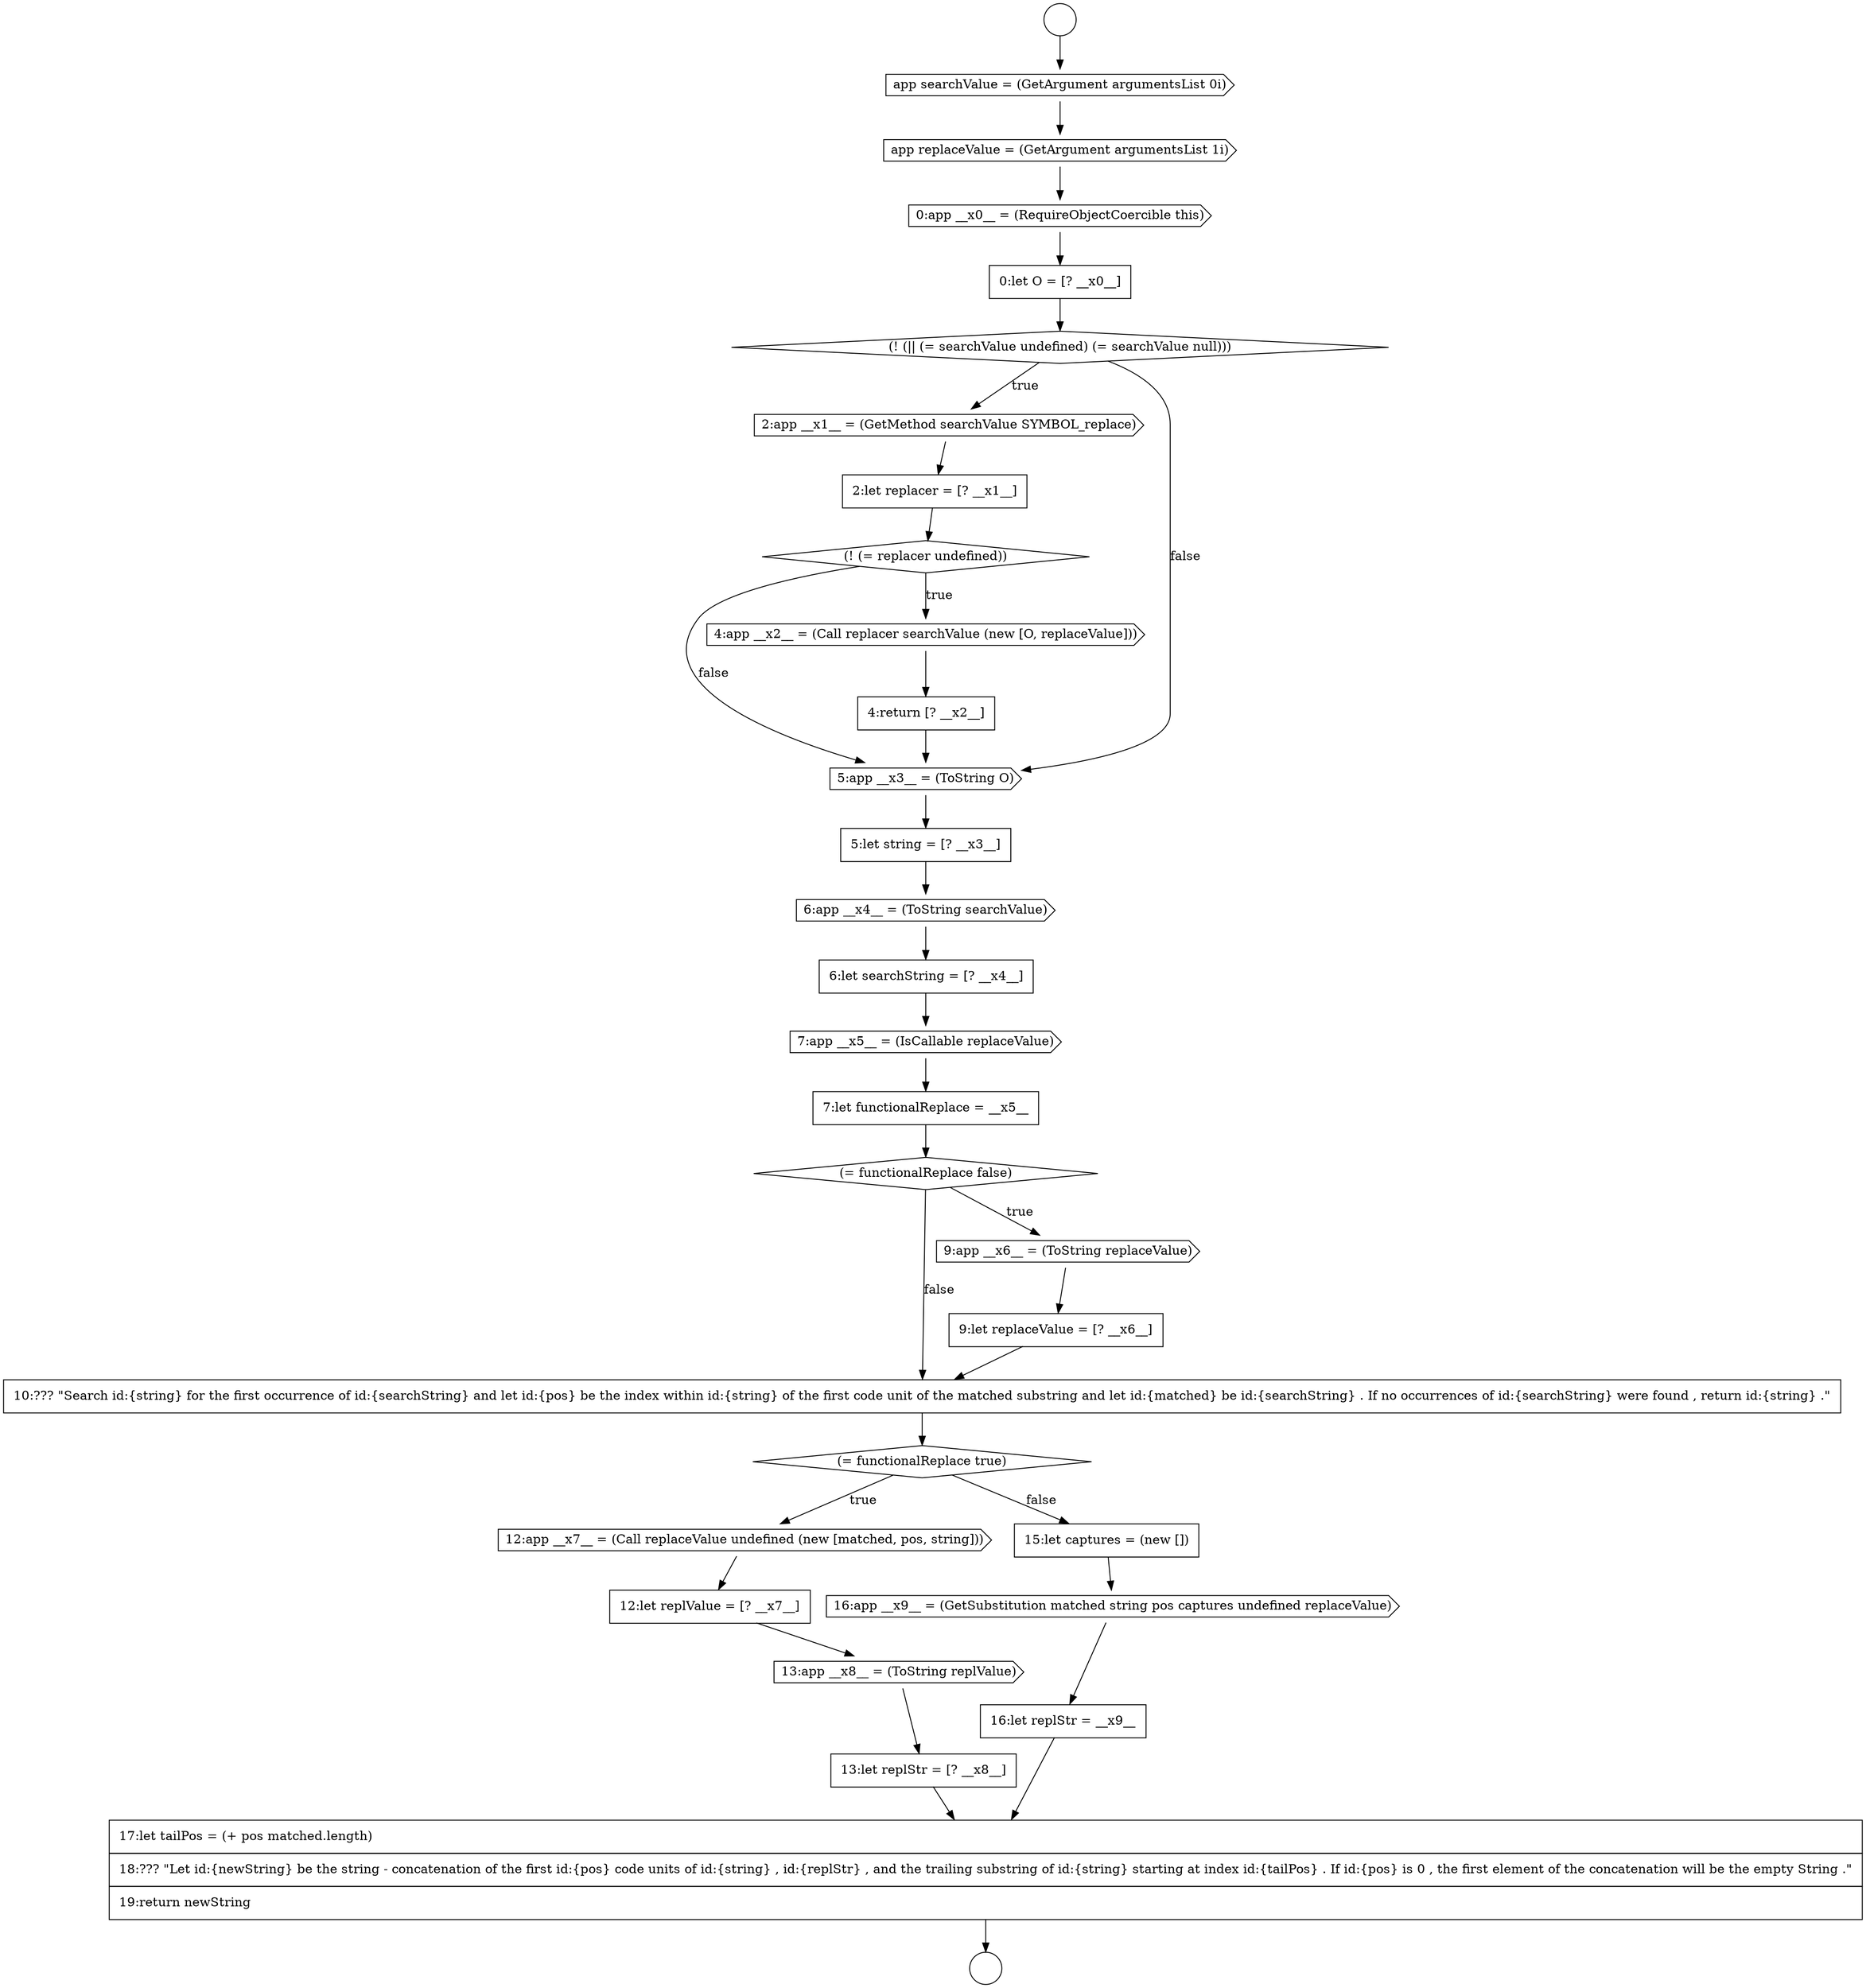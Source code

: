 digraph {
  node13056 [shape=diamond, label=<<font color="black">(! (|| (= searchValue undefined) (= searchValue null)))</font>> color="black" fillcolor="white" style=filled]
  node13067 [shape=none, margin=0, label=<<font color="black">
    <table border="0" cellborder="1" cellspacing="0" cellpadding="10">
      <tr><td align="left">7:let functionalReplace = __x5__</td></tr>
    </table>
  </font>> color="black" fillcolor="white" style=filled]
  node13078 [shape=cds, label=<<font color="black">16:app __x9__ = (GetSubstitution matched string pos captures undefined replaceValue)</font>> color="black" fillcolor="white" style=filled]
  node13074 [shape=none, margin=0, label=<<font color="black">
    <table border="0" cellborder="1" cellspacing="0" cellpadding="10">
      <tr><td align="left">12:let replValue = [? __x7__]</td></tr>
    </table>
  </font>> color="black" fillcolor="white" style=filled]
  node13066 [shape=cds, label=<<font color="black">7:app __x5__ = (IsCallable replaceValue)</font>> color="black" fillcolor="white" style=filled]
  node13071 [shape=none, margin=0, label=<<font color="black">
    <table border="0" cellborder="1" cellspacing="0" cellpadding="10">
      <tr><td align="left">10:??? &quot;Search id:{string} for the first occurrence of id:{searchString} and let id:{pos} be the index within id:{string} of the first code unit of the matched substring and let id:{matched} be id:{searchString} . If no occurrences of id:{searchString} were found , return id:{string} .&quot;</td></tr>
    </table>
  </font>> color="black" fillcolor="white" style=filled]
  node13054 [shape=cds, label=<<font color="black">0:app __x0__ = (RequireObjectCoercible this)</font>> color="black" fillcolor="white" style=filled]
  node13065 [shape=none, margin=0, label=<<font color="black">
    <table border="0" cellborder="1" cellspacing="0" cellpadding="10">
      <tr><td align="left">6:let searchString = [? __x4__]</td></tr>
    </table>
  </font>> color="black" fillcolor="white" style=filled]
  node13076 [shape=none, margin=0, label=<<font color="black">
    <table border="0" cellborder="1" cellspacing="0" cellpadding="10">
      <tr><td align="left">13:let replStr = [? __x8__]</td></tr>
    </table>
  </font>> color="black" fillcolor="white" style=filled]
  node13057 [shape=cds, label=<<font color="black">2:app __x1__ = (GetMethod searchValue SYMBOL_replace)</font>> color="black" fillcolor="white" style=filled]
  node13080 [shape=none, margin=0, label=<<font color="black">
    <table border="0" cellborder="1" cellspacing="0" cellpadding="10">
      <tr><td align="left">17:let tailPos = (+ pos matched.length)</td></tr>
      <tr><td align="left">18:??? &quot;Let id:{newString} be the string - concatenation of the first id:{pos} code units of id:{string} , id:{replStr} , and the trailing substring of id:{string} starting at index id:{tailPos} . If id:{pos} is 0 , the first element of the concatenation will be the empty String .&quot;</td></tr>
      <tr><td align="left">19:return newString</td></tr>
    </table>
  </font>> color="black" fillcolor="white" style=filled]
  node13068 [shape=diamond, label=<<font color="black">(= functionalReplace false)</font>> color="black" fillcolor="white" style=filled]
  node13052 [shape=cds, label=<<font color="black">app searchValue = (GetArgument argumentsList 0i)</font>> color="black" fillcolor="white" style=filled]
  node13058 [shape=none, margin=0, label=<<font color="black">
    <table border="0" cellborder="1" cellspacing="0" cellpadding="10">
      <tr><td align="left">2:let replacer = [? __x1__]</td></tr>
    </table>
  </font>> color="black" fillcolor="white" style=filled]
  node13073 [shape=cds, label=<<font color="black">12:app __x7__ = (Call replaceValue undefined (new [matched, pos, string]))</font>> color="black" fillcolor="white" style=filled]
  node13062 [shape=cds, label=<<font color="black">5:app __x3__ = (ToString O)</font>> color="black" fillcolor="white" style=filled]
  node13077 [shape=none, margin=0, label=<<font color="black">
    <table border="0" cellborder="1" cellspacing="0" cellpadding="10">
      <tr><td align="left">15:let captures = (new [])</td></tr>
    </table>
  </font>> color="black" fillcolor="white" style=filled]
  node13072 [shape=diamond, label=<<font color="black">(= functionalReplace true)</font>> color="black" fillcolor="white" style=filled]
  node13051 [shape=circle label=" " color="black" fillcolor="white" style=filled]
  node13059 [shape=diamond, label=<<font color="black">(! (= replacer undefined))</font>> color="black" fillcolor="white" style=filled]
  node13070 [shape=none, margin=0, label=<<font color="black">
    <table border="0" cellborder="1" cellspacing="0" cellpadding="10">
      <tr><td align="left">9:let replaceValue = [? __x6__]</td></tr>
    </table>
  </font>> color="black" fillcolor="white" style=filled]
  node13055 [shape=none, margin=0, label=<<font color="black">
    <table border="0" cellborder="1" cellspacing="0" cellpadding="10">
      <tr><td align="left">0:let O = [? __x0__]</td></tr>
    </table>
  </font>> color="black" fillcolor="white" style=filled]
  node13063 [shape=none, margin=0, label=<<font color="black">
    <table border="0" cellborder="1" cellspacing="0" cellpadding="10">
      <tr><td align="left">5:let string = [? __x3__]</td></tr>
    </table>
  </font>> color="black" fillcolor="white" style=filled]
  node13075 [shape=cds, label=<<font color="black">13:app __x8__ = (ToString replValue)</font>> color="black" fillcolor="white" style=filled]
  node13060 [shape=cds, label=<<font color="black">4:app __x2__ = (Call replacer searchValue (new [O, replaceValue]))</font>> color="black" fillcolor="white" style=filled]
  node13079 [shape=none, margin=0, label=<<font color="black">
    <table border="0" cellborder="1" cellspacing="0" cellpadding="10">
      <tr><td align="left">16:let replStr = __x9__</td></tr>
    </table>
  </font>> color="black" fillcolor="white" style=filled]
  node13064 [shape=cds, label=<<font color="black">6:app __x4__ = (ToString searchValue)</font>> color="black" fillcolor="white" style=filled]
  node13050 [shape=circle label=" " color="black" fillcolor="white" style=filled]
  node13069 [shape=cds, label=<<font color="black">9:app __x6__ = (ToString replaceValue)</font>> color="black" fillcolor="white" style=filled]
  node13053 [shape=cds, label=<<font color="black">app replaceValue = (GetArgument argumentsList 1i)</font>> color="black" fillcolor="white" style=filled]
  node13061 [shape=none, margin=0, label=<<font color="black">
    <table border="0" cellborder="1" cellspacing="0" cellpadding="10">
      <tr><td align="left">4:return [? __x2__]</td></tr>
    </table>
  </font>> color="black" fillcolor="white" style=filled]
  node13079 -> node13080 [ color="black"]
  node13050 -> node13052 [ color="black"]
  node13064 -> node13065 [ color="black"]
  node13080 -> node13051 [ color="black"]
  node13076 -> node13080 [ color="black"]
  node13058 -> node13059 [ color="black"]
  node13065 -> node13066 [ color="black"]
  node13069 -> node13070 [ color="black"]
  node13057 -> node13058 [ color="black"]
  node13053 -> node13054 [ color="black"]
  node13075 -> node13076 [ color="black"]
  node13077 -> node13078 [ color="black"]
  node13052 -> node13053 [ color="black"]
  node13054 -> node13055 [ color="black"]
  node13056 -> node13057 [label=<<font color="black">true</font>> color="black"]
  node13056 -> node13062 [label=<<font color="black">false</font>> color="black"]
  node13060 -> node13061 [ color="black"]
  node13063 -> node13064 [ color="black"]
  node13068 -> node13069 [label=<<font color="black">true</font>> color="black"]
  node13068 -> node13071 [label=<<font color="black">false</font>> color="black"]
  node13073 -> node13074 [ color="black"]
  node13061 -> node13062 [ color="black"]
  node13067 -> node13068 [ color="black"]
  node13055 -> node13056 [ color="black"]
  node13078 -> node13079 [ color="black"]
  node13066 -> node13067 [ color="black"]
  node13059 -> node13060 [label=<<font color="black">true</font>> color="black"]
  node13059 -> node13062 [label=<<font color="black">false</font>> color="black"]
  node13071 -> node13072 [ color="black"]
  node13062 -> node13063 [ color="black"]
  node13074 -> node13075 [ color="black"]
  node13072 -> node13073 [label=<<font color="black">true</font>> color="black"]
  node13072 -> node13077 [label=<<font color="black">false</font>> color="black"]
  node13070 -> node13071 [ color="black"]
}
